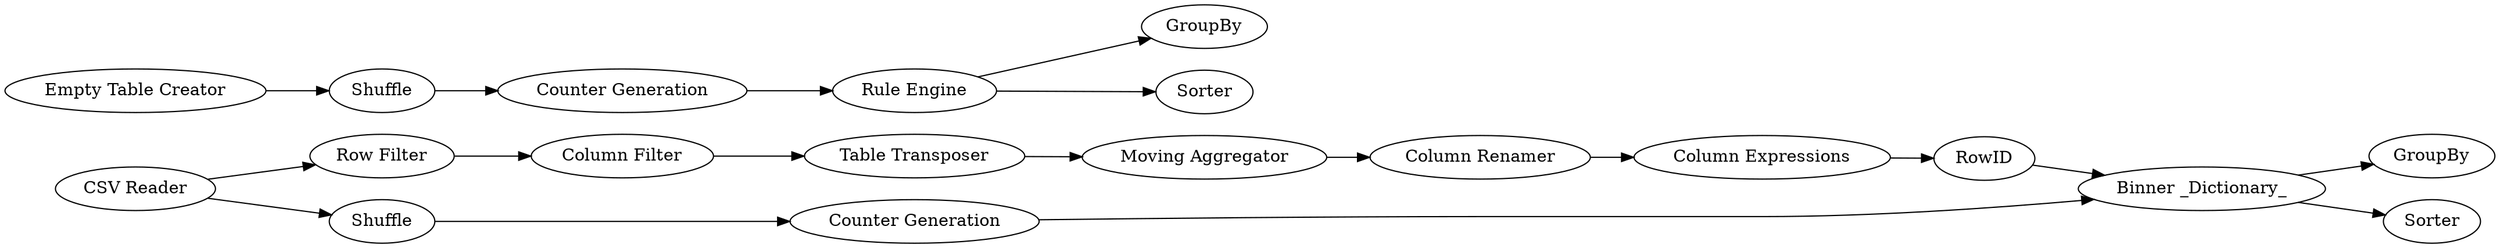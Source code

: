 digraph {
	"4641371814578997566_19" [label=GroupBy]
	"4641371814578997566_25" [label=RowID]
	"4641371814578997566_12" [label="Table Transposer"]
	"4641371814578997566_11" [label="Row Filter"]
	"4641371814578997566_7" [label="Rule Engine"]
	"4641371814578997566_21" [label="Counter Generation"]
	"4641371814578997566_6" [label="Counter Generation"]
	"4641371814578997566_18" [label=Sorter]
	"4641371814578997566_23" [label="Column Expressions"]
	"4641371814578997566_15" [label="Moving Aggregator"]
	"4641371814578997566_26" [label="Binner _Dictionary_"]
	"4641371814578997566_20" [label=Shuffle]
	"4641371814578997566_5" [label=Shuffle]
	"4641371814578997566_9" [label=GroupBy]
	"4641371814578997566_8" [label=Sorter]
	"4641371814578997566_13" [label="Column Filter"]
	"4641371814578997566_10" [label="CSV Reader"]
	"4641371814578997566_24" [label="Column Renamer"]
	"4641371814578997566_2" [label="Empty Table Creator"]
	"4641371814578997566_10" -> "4641371814578997566_11"
	"4641371814578997566_21" -> "4641371814578997566_26"
	"4641371814578997566_20" -> "4641371814578997566_21"
	"4641371814578997566_6" -> "4641371814578997566_7"
	"4641371814578997566_5" -> "4641371814578997566_6"
	"4641371814578997566_23" -> "4641371814578997566_25"
	"4641371814578997566_10" -> "4641371814578997566_20"
	"4641371814578997566_12" -> "4641371814578997566_15"
	"4641371814578997566_25" -> "4641371814578997566_26"
	"4641371814578997566_26" -> "4641371814578997566_18"
	"4641371814578997566_7" -> "4641371814578997566_9"
	"4641371814578997566_13" -> "4641371814578997566_12"
	"4641371814578997566_2" -> "4641371814578997566_5"
	"4641371814578997566_11" -> "4641371814578997566_13"
	"4641371814578997566_26" -> "4641371814578997566_19"
	"4641371814578997566_15" -> "4641371814578997566_24"
	"4641371814578997566_7" -> "4641371814578997566_8"
	"4641371814578997566_24" -> "4641371814578997566_23"
	rankdir=LR
}
